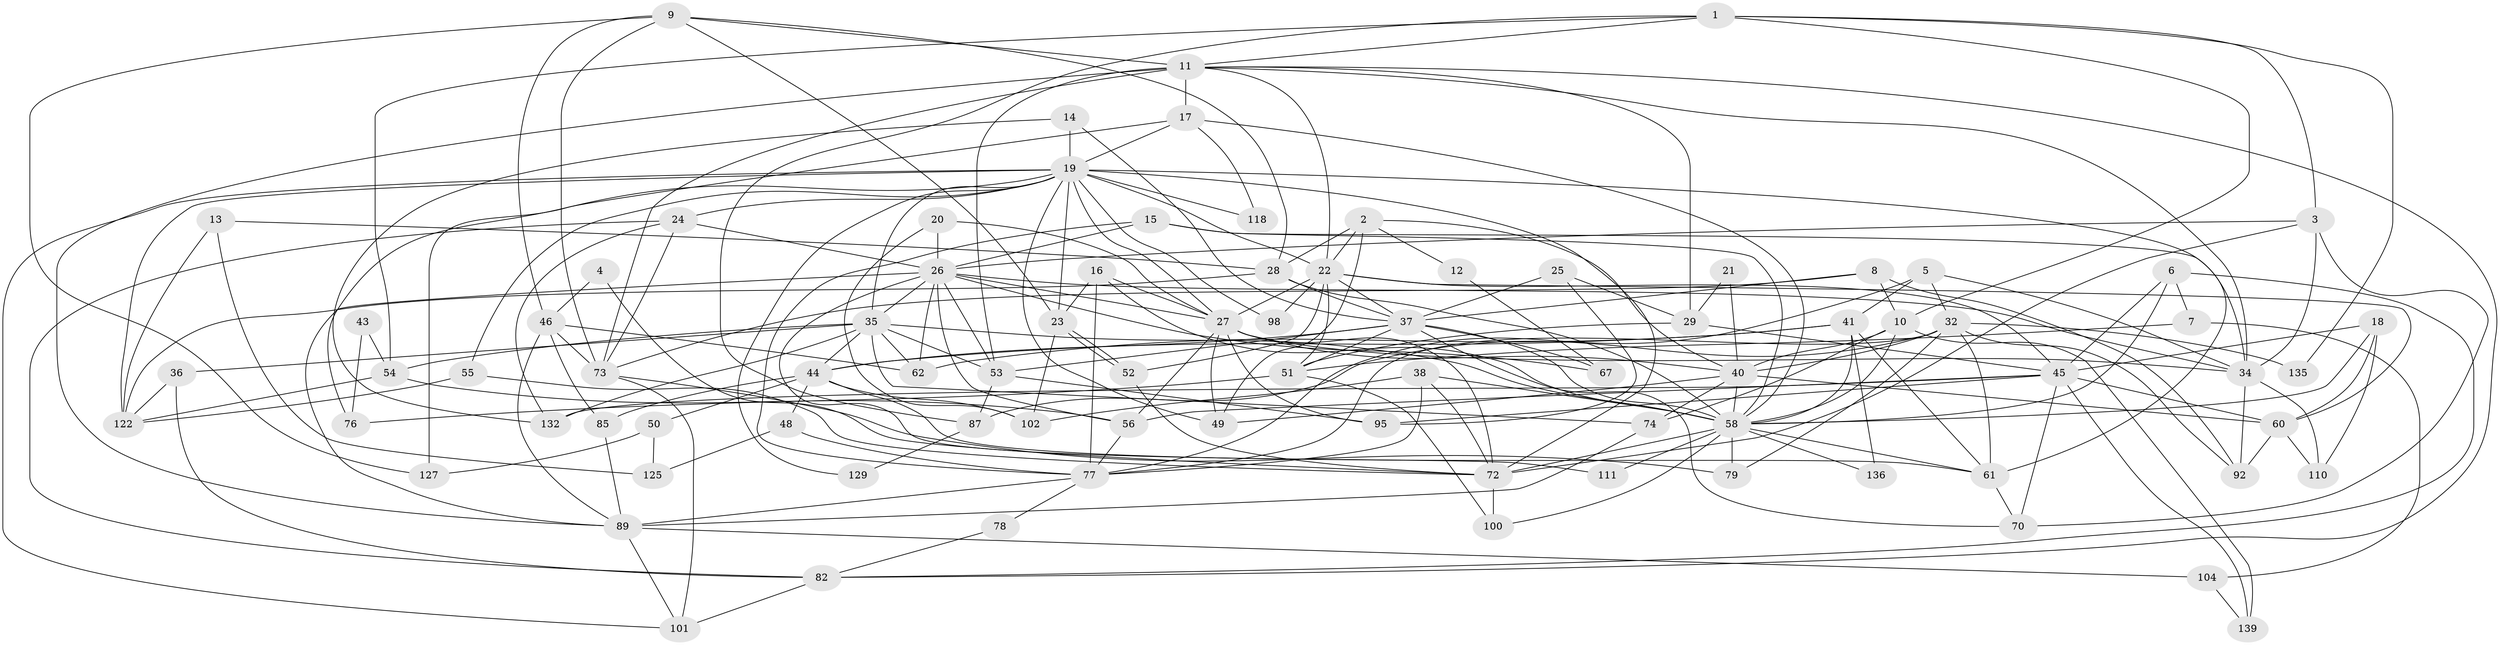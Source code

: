 // original degree distribution, {7: 0.035211267605633804, 5: 0.15492957746478872, 2: 0.14788732394366197, 4: 0.2676056338028169, 3: 0.2746478873239437, 6: 0.08450704225352113, 8: 0.035211267605633804}
// Generated by graph-tools (version 1.1) at 2025/18/03/04/25 18:18:48]
// undirected, 85 vertices, 220 edges
graph export_dot {
graph [start="1"]
  node [color=gray90,style=filled];
  1;
  2;
  3 [super="+33"];
  4;
  5;
  6;
  7;
  8 [super="+94"];
  9 [super="+30+112"];
  10;
  11 [super="+31"];
  12;
  13;
  14;
  15;
  16 [super="+141"];
  17 [super="+86"];
  18;
  19 [super="+142+39+47+120"];
  20;
  21;
  22 [super="+108"];
  23;
  24 [super="+138"];
  25;
  26 [super="+75+115"];
  27 [super="+59+114"];
  28 [super="+140"];
  29;
  32 [super="+42"];
  34 [super="+57+103+71"];
  35 [super="+69"];
  36;
  37 [super="+80"];
  38 [super="+90"];
  40 [super="+93"];
  41;
  43;
  44 [super="+124+128"];
  45 [super="+116+84"];
  46;
  48;
  49;
  50;
  51 [super="+107"];
  52;
  53 [super="+130"];
  54 [super="+64"];
  55;
  56 [super="+119"];
  58 [super="+81+63"];
  60 [super="+83"];
  61;
  62;
  67;
  70;
  72 [super="+117"];
  73 [super="+109"];
  74;
  76;
  77 [super="+126"];
  78;
  79;
  82;
  85;
  87 [super="+96"];
  89 [super="+99"];
  92;
  95;
  98;
  100;
  101;
  102;
  104;
  110;
  111;
  118;
  122;
  125;
  127;
  129;
  132;
  135;
  136;
  139;
  1 -- 11;
  1 -- 10;
  1 -- 135;
  1 -- 3;
  1 -- 54;
  1 -- 87;
  2 -- 40;
  2 -- 12;
  2 -- 28;
  2 -- 49;
  2 -- 22;
  3 -- 34;
  3 -- 70;
  3 -- 72;
  3 -- 26;
  4 -- 46;
  4 -- 72;
  5 -- 41;
  5 -- 32;
  5 -- 77;
  5 -- 34;
  6 -- 82;
  6 -- 7;
  6 -- 58;
  6 -- 45;
  7 -- 104;
  7 -- 51;
  8 -- 73;
  8 -- 10;
  8 -- 92;
  8 -- 37;
  9 -- 46;
  9 -- 28;
  9 -- 23;
  9 -- 73;
  9 -- 11;
  9 -- 127;
  10 -- 74;
  10 -- 139;
  10 -- 40;
  10 -- 58;
  11 -- 53 [weight=2];
  11 -- 22;
  11 -- 17;
  11 -- 34;
  11 -- 82;
  11 -- 73;
  11 -- 29;
  11 -- 89;
  12 -- 67;
  13 -- 122;
  13 -- 125;
  13 -- 28;
  14 -- 37;
  14 -- 132;
  14 -- 19;
  15 -- 26;
  15 -- 34;
  15 -- 58;
  15 -- 77;
  16 -- 77;
  16 -- 23;
  16 -- 58;
  16 -- 27;
  17 -- 118;
  17 -- 127;
  17 -- 19;
  17 -- 58;
  18 -- 110;
  18 -- 45;
  18 -- 58;
  18 -- 60;
  19 -- 55;
  19 -- 76;
  19 -- 35;
  19 -- 22;
  19 -- 129;
  19 -- 101;
  19 -- 27;
  19 -- 98;
  19 -- 118;
  19 -- 122;
  19 -- 72;
  19 -- 49;
  19 -- 61;
  19 -- 23;
  19 -- 24;
  20 -- 102;
  20 -- 26;
  20 -- 27;
  21 -- 29;
  21 -- 40;
  22 -- 27;
  22 -- 52;
  22 -- 98;
  22 -- 37;
  22 -- 51;
  22 -- 60;
  22 -- 45;
  23 -- 52;
  23 -- 52;
  23 -- 102;
  24 -- 132;
  24 -- 82;
  24 -- 73;
  24 -- 26;
  25 -- 95;
  25 -- 29;
  25 -- 37;
  26 -- 34;
  26 -- 67;
  26 -- 35;
  26 -- 111;
  26 -- 56;
  26 -- 53;
  26 -- 89;
  26 -- 62;
  26 -- 27;
  27 -- 95;
  27 -- 49;
  27 -- 72;
  27 -- 40;
  27 -- 34 [weight=2];
  27 -- 56;
  28 -- 122;
  28 -- 58;
  28 -- 37 [weight=2];
  29 -- 51;
  29 -- 45;
  32 -- 77;
  32 -- 79;
  32 -- 135;
  32 -- 40;
  32 -- 92;
  32 -- 61;
  32 -- 87;
  34 -- 92 [weight=2];
  34 -- 110;
  35 -- 74;
  35 -- 132;
  35 -- 36;
  35 -- 54;
  35 -- 62;
  35 -- 53;
  35 -- 44;
  35 -- 58;
  36 -- 82;
  36 -- 122;
  37 -- 44;
  37 -- 67;
  37 -- 51;
  37 -- 70;
  37 -- 53;
  37 -- 58 [weight=2];
  38 -- 102;
  38 -- 77;
  38 -- 72;
  38 -- 58;
  40 -- 74;
  40 -- 49;
  40 -- 58;
  40 -- 60;
  41 -- 61;
  41 -- 58;
  41 -- 62;
  41 -- 136;
  41 -- 44;
  43 -- 54;
  43 -- 76;
  44 -- 102;
  44 -- 48;
  44 -- 61;
  44 -- 50;
  44 -- 85;
  45 -- 139;
  45 -- 132;
  45 -- 70;
  45 -- 60;
  45 -- 95;
  45 -- 56;
  46 -- 62;
  46 -- 85;
  46 -- 73;
  46 -- 89;
  48 -- 77;
  48 -- 125;
  50 -- 127;
  50 -- 125;
  51 -- 100;
  51 -- 76;
  52 -- 72;
  53 -- 87;
  53 -- 95;
  54 -- 122;
  54 -- 56;
  55 -- 122;
  55 -- 72;
  56 -- 77;
  58 -- 61;
  58 -- 136;
  58 -- 100;
  58 -- 72;
  58 -- 79;
  58 -- 111;
  60 -- 110;
  60 -- 92;
  61 -- 70;
  72 -- 100;
  73 -- 79;
  73 -- 101;
  74 -- 89;
  77 -- 89;
  77 -- 78;
  78 -- 82;
  82 -- 101;
  85 -- 89;
  87 -- 129;
  89 -- 101;
  89 -- 104;
  104 -- 139;
}
